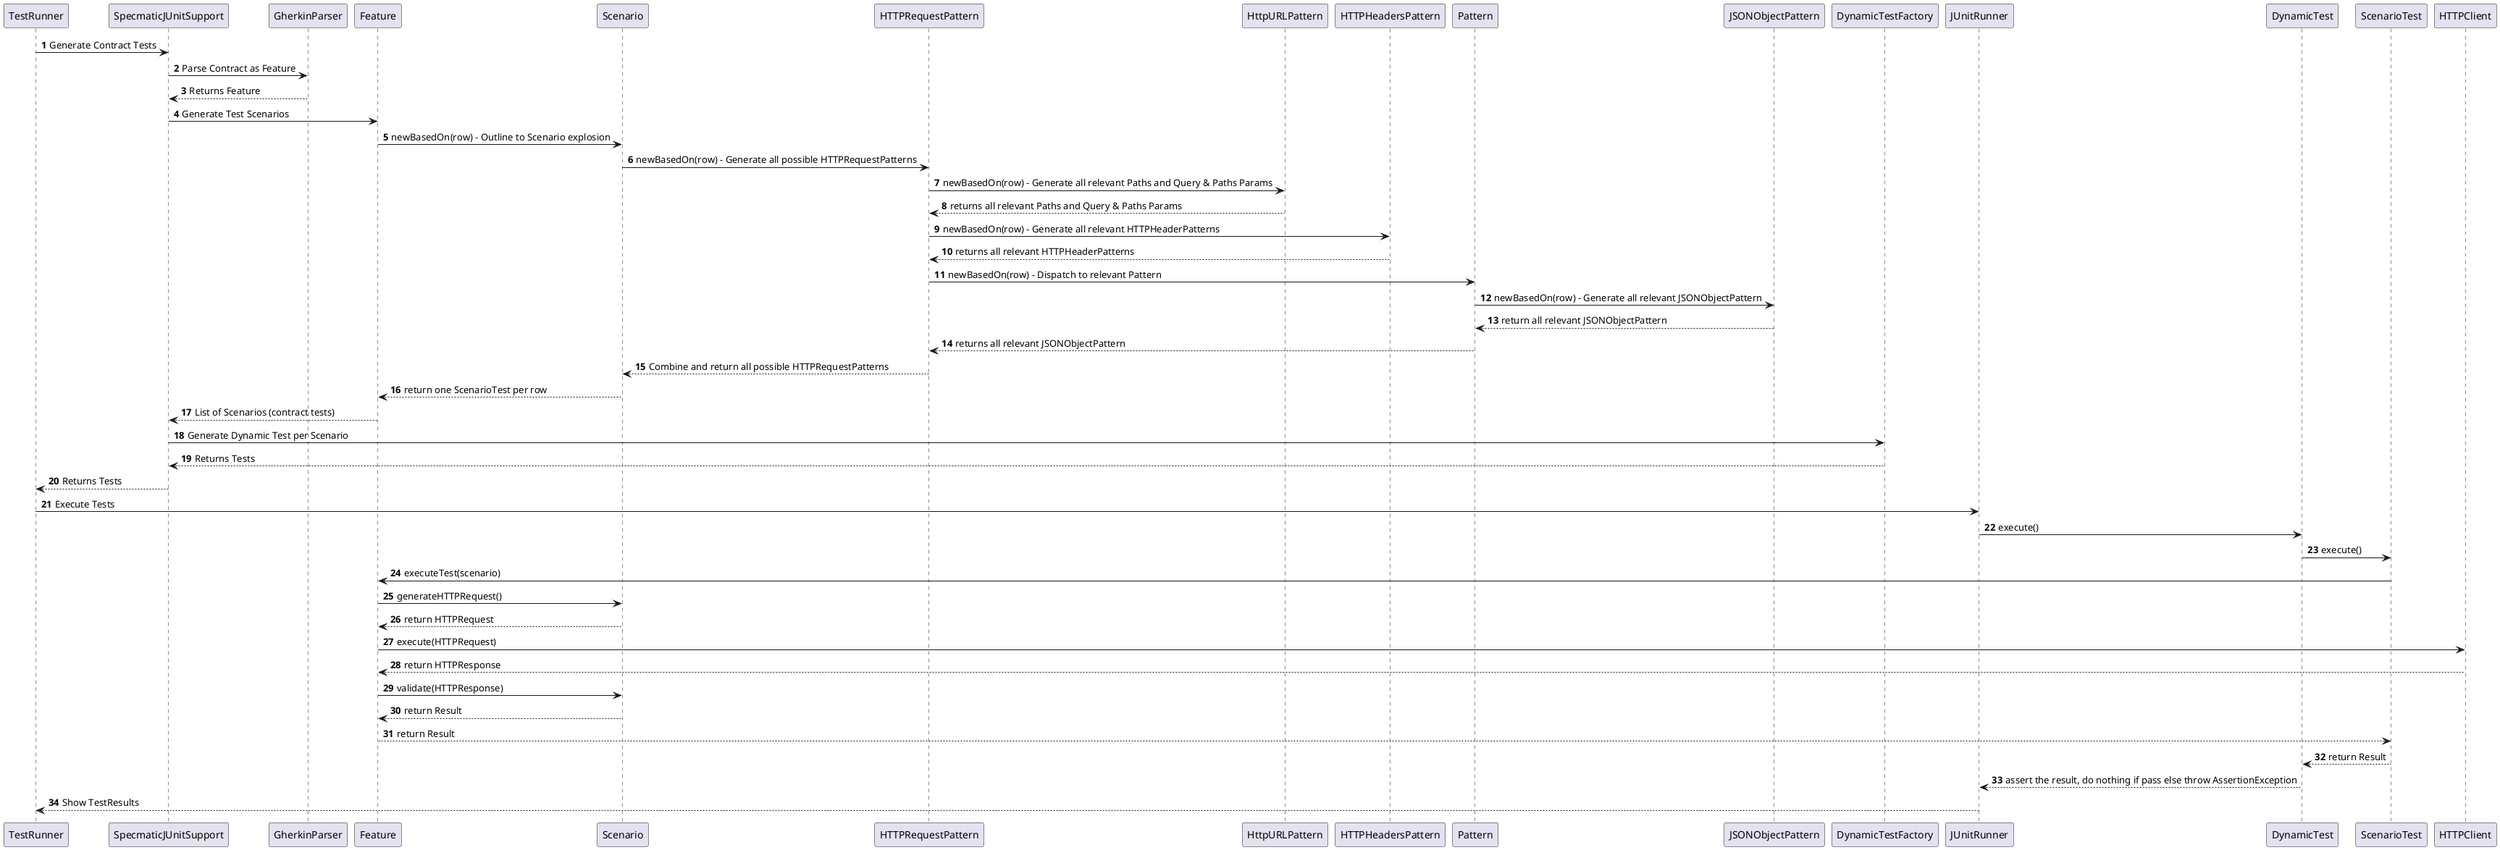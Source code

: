 @startuml
'https://plantuml.com/sequence-diagram

autonumber
TestRunner -> SpecmaticJUnitSupport: Generate Contract Tests
SpecmaticJUnitSupport -> GherkinParser: Parse Contract as Feature
SpecmaticJUnitSupport <-- GherkinParser: Returns Feature
SpecmaticJUnitSupport -> Feature: Generate Test Scenarios
Feature -> Scenario: newBasedOn(row) - Outline to Scenario explosion
Scenario -> HTTPRequestPattern: newBasedOn(row) - Generate all possible HTTPRequestPatterns
HTTPRequestPattern -> HttpURLPattern: newBasedOn(row) - Generate all relevant Paths and Query & Paths Params
HTTPRequestPattern <-- HttpURLPattern: returns all relevant Paths and Query & Paths Params
HTTPRequestPattern -> HTTPHeadersPattern: newBasedOn(row) - Generate all relevant HTTPHeaderPatterns
HTTPRequestPattern <-- HTTPHeadersPattern: returns all relevant HTTPHeaderPatterns
HTTPRequestPattern -> Pattern: newBasedOn(row) - Dispatch to relevant Pattern
Pattern -> JSONObjectPattern: newBasedOn(row) - Generate all relevant JSONObjectPattern
Pattern <-- JSONObjectPattern: return all relevant JSONObjectPattern
HTTPRequestPattern <-- Pattern: returns all relevant JSONObjectPattern
Scenario <-- HTTPRequestPattern: Combine and return all possible HTTPRequestPatterns
Feature <-- Scenario: return one ScenarioTest per row
SpecmaticJUnitSupport <-- Feature: List of Scenarios (contract tests)
SpecmaticJUnitSupport -> DynamicTestFactory: Generate Dynamic Test per Scenario
SpecmaticJUnitSupport <-- DynamicTestFactory: Returns Tests
TestRunner <-- SpecmaticJUnitSupport: Returns Tests
TestRunner -> JUnitRunner: Execute Tests
JUnitRunner -> DynamicTest: execute()
DynamicTest -> ScenarioTest: execute()
ScenarioTest -> Feature: executeTest(scenario)
Feature -> Scenario: generateHTTPRequest()
Feature <-- Scenario: return HTTPRequest
Feature -> HTTPClient: execute(HTTPRequest)
Feature <-- HTTPClient: return HTTPResponse
Feature -> Scenario: validate(HTTPResponse)
Feature <-- Scenario: return Result
ScenarioTest <-- Feature: return Result
DynamicTest <-- ScenarioTest: return Result
JUnitRunner <-- DynamicTest: assert the result, do nothing if pass else throw AssertionException
TestRunner <-- JUnitRunner: Show TestResults
@enduml
